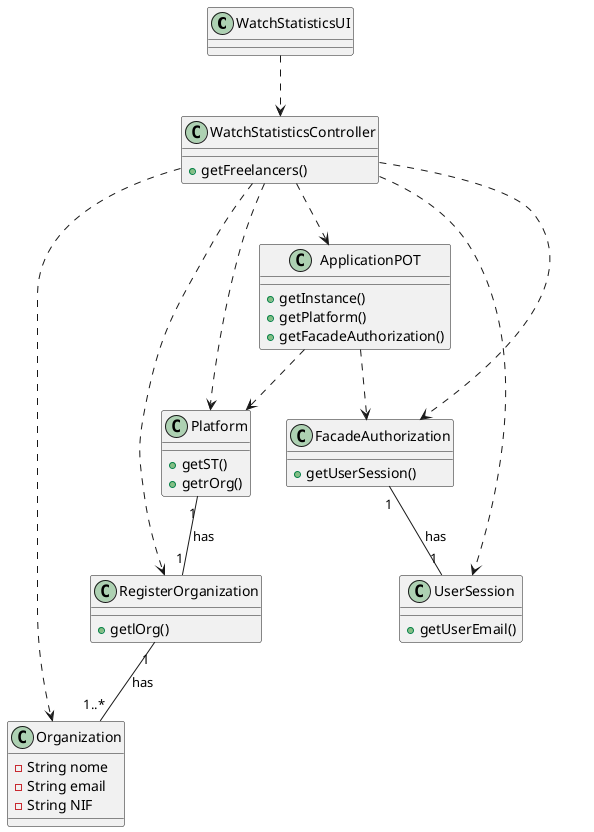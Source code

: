 @startuml


class WatchStatisticsUI{  
  
}

class WatchStatisticsController{
  +getFreelancers()
  }

class ApplicationPOT{
  +getInstance()
  +getPlatform()
  +getFacadeAuthorization()
  }

class Platform {
  +getST()
  +getrOrg()
  }

class UserSession {
  +getUserEmail()
  }

class RegisterOrganization{
  +getlOrg()
  }

class Organization {
  -String nome
  -String email
  -String NIF
  }



class FacadeAuthorization {  
  +getUserSession()
}



WatchStatisticsUI ..> WatchStatisticsController

WatchStatisticsController ..> ApplicationPOT
WatchStatisticsController ..> Platform
WatchStatisticsController ..> UserSession
WatchStatisticsController ..> RegisterOrganization
WatchStatisticsController ..> Organization
WatchStatisticsController ..> FacadeAuthorization

ApplicationPOT  ..> Platform
ApplicationPOT  ..> FacadeAuthorization

FacadeAuthorization "1"-- "1" UserSession: has


Platform "1" -- "1" RegisterOrganization : has

RegisterOrganization "1" -- "1..*" Organization : has








@enduml